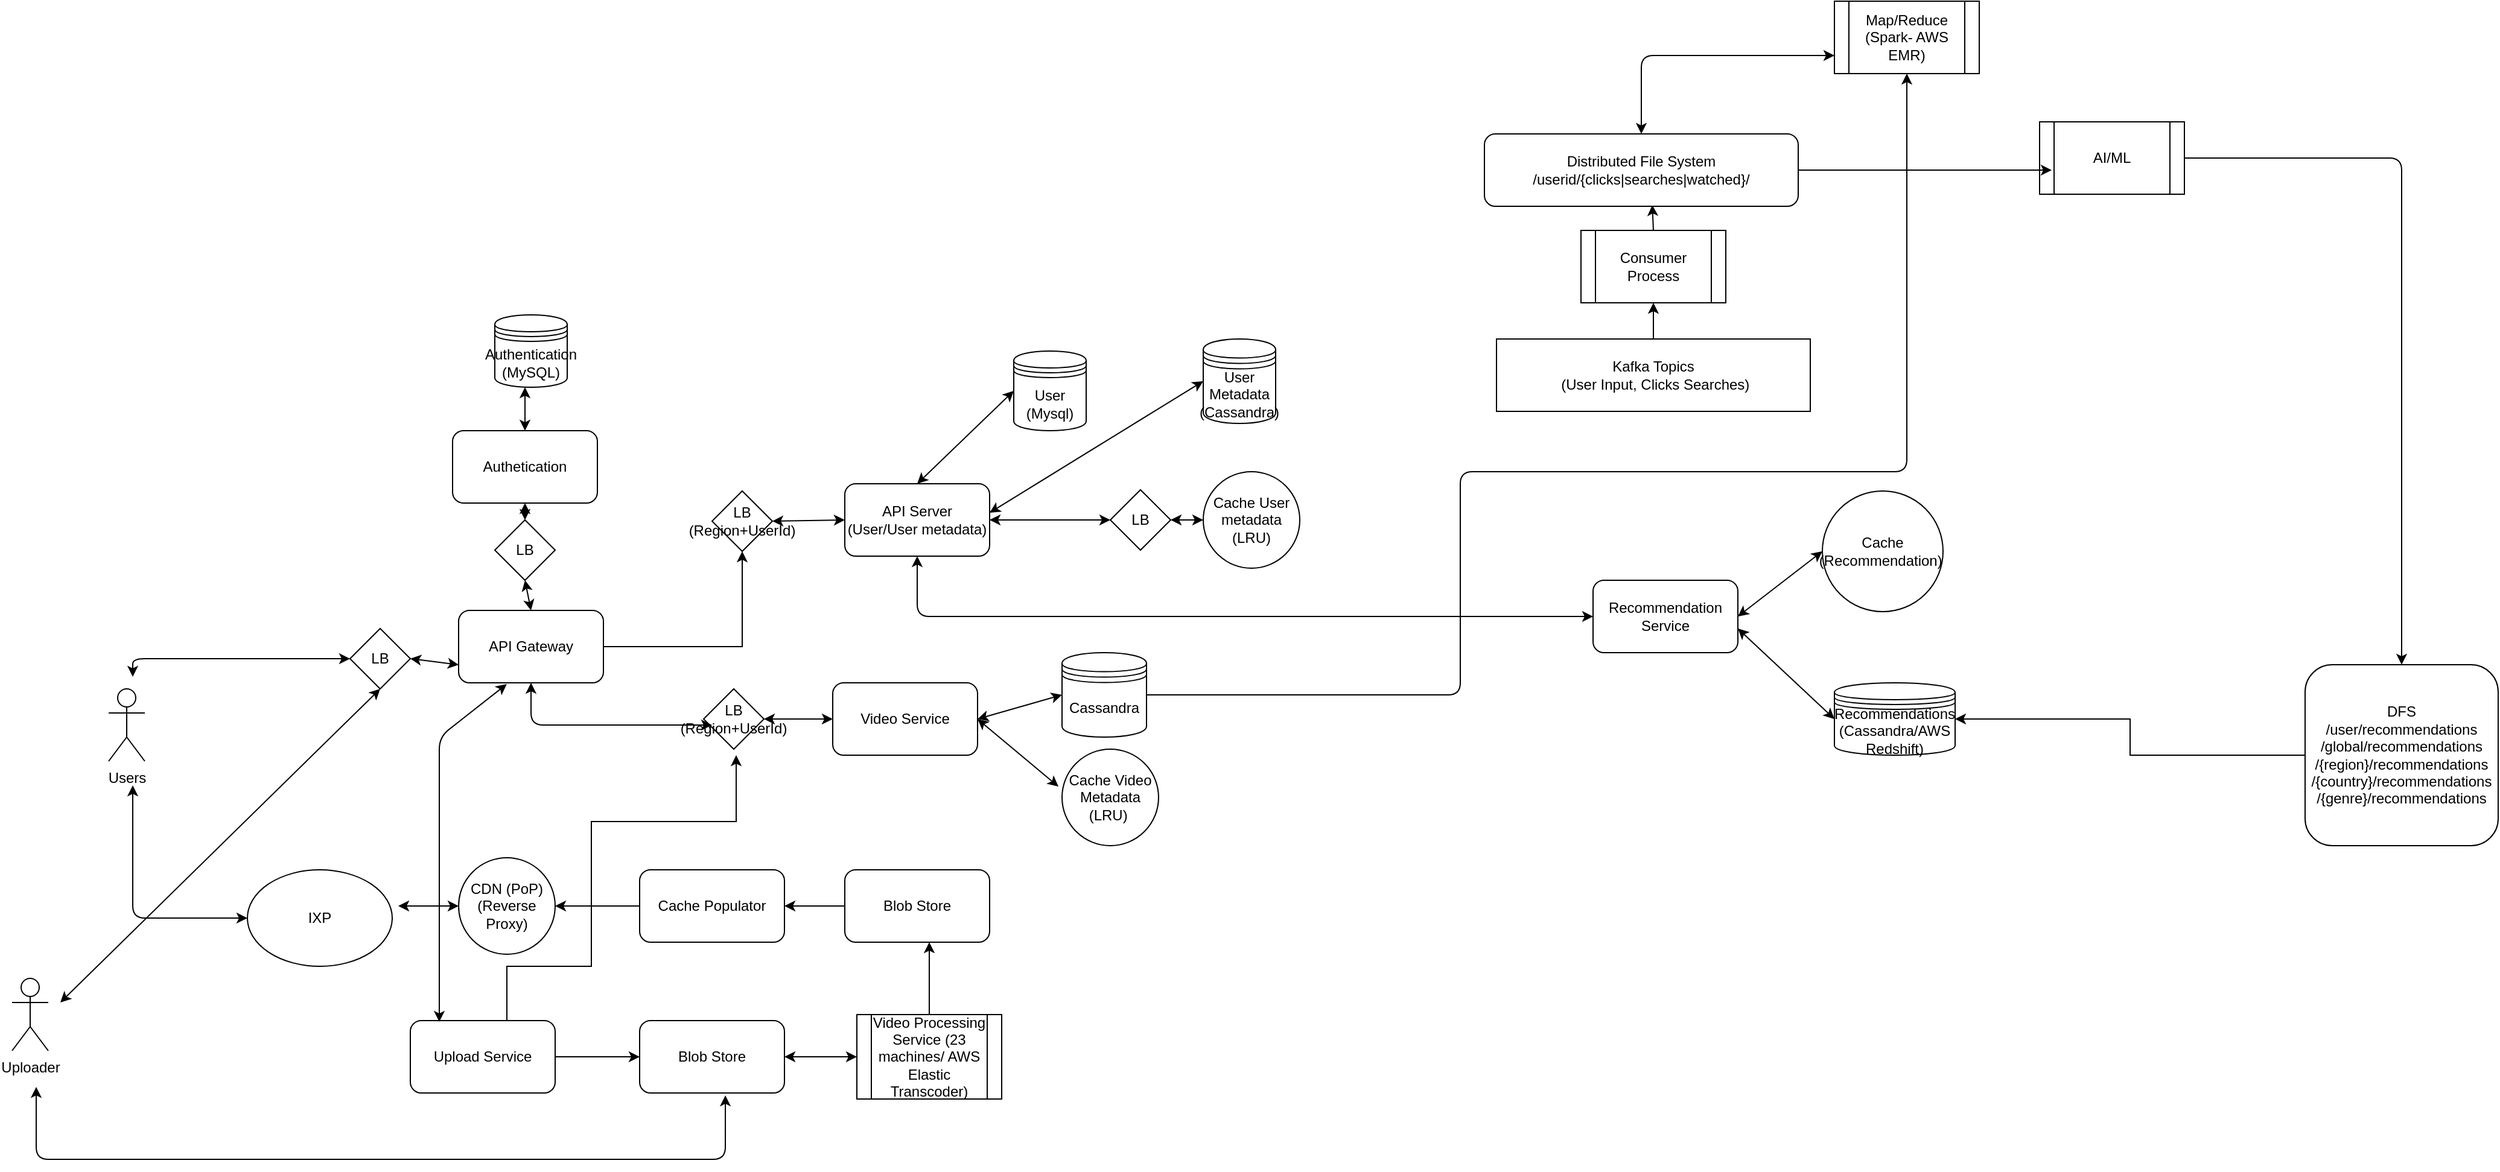 <mxfile version="14.8.6" type="google"><diagram id="S5_Em-6Q86UmCRule9nK" name="Page-1"><mxGraphModel dx="3700" dy="1860" grid="1" gridSize="10" guides="1" tooltips="1" connect="1" arrows="1" fold="1" page="1" pageScale="1" pageWidth="100" pageHeight="50" math="0" shadow="0"><root><mxCell id="0"/><mxCell id="1" parent="0"/><mxCell id="55JYL9QHgowFkFSTeQmQ-1" value="Users" style="shape=umlActor;verticalLabelPosition=bottom;verticalAlign=top;html=1;outlineConnect=0;" parent="1" vertex="1"><mxGeometry x="-1320" y="-420" width="30" height="60" as="geometry"/></mxCell><mxCell id="55JYL9QHgowFkFSTeQmQ-4" value="IXP" style="ellipse;whiteSpace=wrap;html=1;" parent="1" vertex="1"><mxGeometry x="-1205" y="-270" width="120" height="80" as="geometry"/></mxCell><mxCell id="55JYL9QHgowFkFSTeQmQ-5" value="CDN (PoP) (Reverse Proxy)" style="ellipse;whiteSpace=wrap;html=1;aspect=fixed;" parent="1" vertex="1"><mxGeometry x="-1030" y="-280" width="80" height="80" as="geometry"/></mxCell><mxCell id="55JYL9QHgowFkFSTeQmQ-7" value="API Server (User/User metadata)" style="rounded=1;whiteSpace=wrap;html=1;" parent="1" vertex="1"><mxGeometry x="-710" y="-590" width="120" height="60" as="geometry"/></mxCell><mxCell id="55JYL9QHgowFkFSTeQmQ-8" value="Cache Populator" style="rounded=1;whiteSpace=wrap;html=1;" parent="1" vertex="1"><mxGeometry x="-880" y="-270" width="120" height="60" as="geometry"/></mxCell><mxCell id="55JYL9QHgowFkFSTeQmQ-9" value="Blob Store" style="rounded=1;whiteSpace=wrap;html=1;" parent="1" vertex="1"><mxGeometry x="-710" y="-270" width="120" height="60" as="geometry"/></mxCell><mxCell id="55JYL9QHgowFkFSTeQmQ-10" value="Authetication" style="rounded=1;whiteSpace=wrap;html=1;" parent="1" vertex="1"><mxGeometry x="-1035" y="-634" width="120" height="60" as="geometry"/></mxCell><mxCell id="55JYL9QHgowFkFSTeQmQ-11" value="LB (Region+UserId)" style="rhombus;whiteSpace=wrap;html=1;" parent="1" vertex="1"><mxGeometry x="-820" y="-584" width="50" height="50" as="geometry"/></mxCell><mxCell id="55JYL9QHgowFkFSTeQmQ-13" value="LB" style="rhombus;whiteSpace=wrap;html=1;" parent="1" vertex="1"><mxGeometry x="-1000" y="-560" width="50" height="50" as="geometry"/></mxCell><mxCell id="T_1iMq7_oN9_Oazz31ya-1" style="edgeStyle=orthogonalEdgeStyle;rounded=0;orthogonalLoop=1;jettySize=auto;html=1;exitX=1;exitY=0.5;exitDx=0;exitDy=0;entryX=0.5;entryY=1;entryDx=0;entryDy=0;" parent="1" source="55JYL9QHgowFkFSTeQmQ-14" target="55JYL9QHgowFkFSTeQmQ-11" edge="1"><mxGeometry relative="1" as="geometry"/></mxCell><mxCell id="55JYL9QHgowFkFSTeQmQ-14" value="API Gateway" style="rounded=1;whiteSpace=wrap;html=1;" parent="1" vertex="1"><mxGeometry x="-1030" y="-485" width="120" height="60" as="geometry"/></mxCell><mxCell id="55JYL9QHgowFkFSTeQmQ-15" value="LB" style="rhombus;whiteSpace=wrap;html=1;" parent="1" vertex="1"><mxGeometry x="-1120" y="-470" width="50" height="50" as="geometry"/></mxCell><mxCell id="55JYL9QHgowFkFSTeQmQ-18" value="LB (Region+UserId)" style="rhombus;whiteSpace=wrap;html=1;" parent="1" vertex="1"><mxGeometry x="-827" y="-420" width="50" height="50" as="geometry"/></mxCell><mxCell id="55JYL9QHgowFkFSTeQmQ-19" value="Video Service" style="rounded=1;whiteSpace=wrap;html=1;" parent="1" vertex="1"><mxGeometry x="-720" y="-425" width="120" height="60" as="geometry"/></mxCell><mxCell id="55JYL9QHgowFkFSTeQmQ-20" value="Cache Video Metadata (LRU)&amp;nbsp;" style="ellipse;whiteSpace=wrap;html=1;aspect=fixed;" parent="1" vertex="1"><mxGeometry x="-530" y="-370" width="80" height="80" as="geometry"/></mxCell><mxCell id="55JYL9QHgowFkFSTeQmQ-21" value="Cassandra" style="shape=datastore;whiteSpace=wrap;html=1;" parent="1" vertex="1"><mxGeometry x="-530" y="-450" width="70" height="70" as="geometry"/></mxCell><mxCell id="55JYL9QHgowFkFSTeQmQ-22" value="User (Mysql)" style="shape=datastore;whiteSpace=wrap;html=1;" parent="1" vertex="1"><mxGeometry x="-570" y="-700" width="60" height="66" as="geometry"/></mxCell><mxCell id="55JYL9QHgowFkFSTeQmQ-26" value="User Metadata (Cassandra)" style="shape=datastore;whiteSpace=wrap;html=1;" parent="1" vertex="1"><mxGeometry x="-413" y="-710" width="60" height="70" as="geometry"/></mxCell><mxCell id="55JYL9QHgowFkFSTeQmQ-28" value="Authentication&lt;br&gt;(MySQL)" style="shape=datastore;whiteSpace=wrap;html=1;" parent="1" vertex="1"><mxGeometry x="-1000" y="-730" width="60" height="60" as="geometry"/></mxCell><mxCell id="55JYL9QHgowFkFSTeQmQ-29" value="Cache User metadata (LRU)" style="ellipse;whiteSpace=wrap;html=1;aspect=fixed;" parent="1" vertex="1"><mxGeometry x="-413" y="-600" width="80" height="80" as="geometry"/></mxCell><mxCell id="55JYL9QHgowFkFSTeQmQ-30" value="LB" style="rhombus;whiteSpace=wrap;html=1;" parent="1" vertex="1"><mxGeometry x="-490" y="-585" width="50" height="50" as="geometry"/></mxCell><mxCell id="55JYL9QHgowFkFSTeQmQ-48" style="edgeStyle=orthogonalEdgeStyle;rounded=0;orthogonalLoop=1;jettySize=auto;html=1;exitX=0.5;exitY=0;exitDx=0;exitDy=0;entryX=0.5;entryY=1;entryDx=0;entryDy=0;" parent="1" source="55JYL9QHgowFkFSTeQmQ-32" target="55JYL9QHgowFkFSTeQmQ-34" edge="1"><mxGeometry relative="1" as="geometry"/></mxCell><mxCell id="55JYL9QHgowFkFSTeQmQ-32" value="Kafka Topics&lt;br&gt;&amp;nbsp;(User Input, Clicks Searches)" style="rounded=0;whiteSpace=wrap;html=1;" parent="1" vertex="1"><mxGeometry x="-170" y="-710" width="260" height="60" as="geometry"/></mxCell><mxCell id="55JYL9QHgowFkFSTeQmQ-49" style="edgeStyle=orthogonalEdgeStyle;rounded=0;orthogonalLoop=1;jettySize=auto;html=1;exitX=0.5;exitY=0;exitDx=0;exitDy=0;entryX=0.535;entryY=0.983;entryDx=0;entryDy=0;entryPerimeter=0;" parent="1" source="55JYL9QHgowFkFSTeQmQ-34" target="55JYL9QHgowFkFSTeQmQ-35" edge="1"><mxGeometry relative="1" as="geometry"/></mxCell><mxCell id="55JYL9QHgowFkFSTeQmQ-34" value="Consumer Process" style="shape=process;whiteSpace=wrap;html=1;backgroundOutline=1;" parent="1" vertex="1"><mxGeometry x="-100" y="-800" width="120" height="60" as="geometry"/></mxCell><mxCell id="55JYL9QHgowFkFSTeQmQ-35" value="Distributed File System /userid/{clicks|searches|watched}/" style="rounded=1;whiteSpace=wrap;html=1;" parent="1" vertex="1"><mxGeometry x="-180" y="-880" width="260" height="60" as="geometry"/></mxCell><mxCell id="55JYL9QHgowFkFSTeQmQ-36" value="Map/Reduce (Spark- AWS EMR)" style="shape=process;whiteSpace=wrap;html=1;backgroundOutline=1;" parent="1" vertex="1"><mxGeometry x="110" y="-990" width="120" height="60" as="geometry"/></mxCell><mxCell id="55JYL9QHgowFkFSTeQmQ-37" value="AI/ML" style="shape=process;whiteSpace=wrap;html=1;backgroundOutline=1;" parent="1" vertex="1"><mxGeometry x="280" y="-890" width="120" height="60" as="geometry"/></mxCell><mxCell id="55JYL9QHgowFkFSTeQmQ-53" style="edgeStyle=orthogonalEdgeStyle;rounded=0;orthogonalLoop=1;jettySize=auto;html=1;exitX=0;exitY=0.5;exitDx=0;exitDy=0;entryX=1;entryY=0.5;entryDx=0;entryDy=0;" parent="1" source="55JYL9QHgowFkFSTeQmQ-38" target="55JYL9QHgowFkFSTeQmQ-39" edge="1"><mxGeometry relative="1" as="geometry"/></mxCell><mxCell id="55JYL9QHgowFkFSTeQmQ-38" value="DFS&lt;br&gt;/user/recommendations&lt;br&gt;/global/recommendations&lt;br&gt;/{region}/recommendations&lt;br&gt;/{country}/recommendations&lt;br&gt;/{genre}/recommendations" style="rounded=1;whiteSpace=wrap;html=1;" parent="1" vertex="1"><mxGeometry x="500" y="-440" width="160" height="150" as="geometry"/></mxCell><mxCell id="55JYL9QHgowFkFSTeQmQ-39" value="Recommendations (Cassandra/AWS Redshift)" style="shape=datastore;whiteSpace=wrap;html=1;" parent="1" vertex="1"><mxGeometry x="110" y="-425" width="100" height="60" as="geometry"/></mxCell><mxCell id="55JYL9QHgowFkFSTeQmQ-40" value="Cache (Recommendation)&amp;nbsp;" style="ellipse;whiteSpace=wrap;html=1;aspect=fixed;" parent="1" vertex="1"><mxGeometry x="100" y="-584" width="100" height="100" as="geometry"/></mxCell><mxCell id="55JYL9QHgowFkFSTeQmQ-41" value="Recommendation Service" style="rounded=1;whiteSpace=wrap;html=1;" parent="1" vertex="1"><mxGeometry x="-90" y="-510" width="120" height="60" as="geometry"/></mxCell><mxCell id="55JYL9QHgowFkFSTeQmQ-43" value="" style="endArrow=classic;html=1;entryX=0.5;entryY=1;entryDx=0;entryDy=0;exitX=1;exitY=0.5;exitDx=0;exitDy=0;" parent="1" source="55JYL9QHgowFkFSTeQmQ-21" target="55JYL9QHgowFkFSTeQmQ-36" edge="1"><mxGeometry width="50" height="50" relative="1" as="geometry"><mxPoint x="-330" y="-390" as="sourcePoint"/><mxPoint x="-280" y="-440" as="targetPoint"/><Array as="points"><mxPoint x="-200" y="-415"/><mxPoint x="-200" y="-600"/><mxPoint x="170" y="-600"/></Array></mxGeometry></mxCell><mxCell id="55JYL9QHgowFkFSTeQmQ-44" value="" style="endArrow=classic;html=1;exitX=1;exitY=0.5;exitDx=0;exitDy=0;entryX=0.5;entryY=0;entryDx=0;entryDy=0;" parent="1" source="55JYL9QHgowFkFSTeQmQ-37" target="55JYL9QHgowFkFSTeQmQ-38" edge="1"><mxGeometry width="50" height="50" relative="1" as="geometry"><mxPoint x="250" y="-660" as="sourcePoint"/><mxPoint x="300" y="-710" as="targetPoint"/><Array as="points"><mxPoint x="580" y="-860"/></Array></mxGeometry></mxCell><mxCell id="55JYL9QHgowFkFSTeQmQ-45" value="" style="endArrow=classic;html=1;exitX=1;exitY=0.5;exitDx=0;exitDy=0;" parent="1" source="55JYL9QHgowFkFSTeQmQ-35" edge="1"><mxGeometry width="50" height="50" relative="1" as="geometry"><mxPoint x="250" y="-660" as="sourcePoint"/><mxPoint x="290" y="-850" as="targetPoint"/></mxGeometry></mxCell><mxCell id="55JYL9QHgowFkFSTeQmQ-51" value="" style="endArrow=classic;startArrow=classic;html=1;exitX=0.5;exitY=0;exitDx=0;exitDy=0;entryX=0;entryY=0.75;entryDx=0;entryDy=0;" parent="1" source="55JYL9QHgowFkFSTeQmQ-35" target="55JYL9QHgowFkFSTeQmQ-36" edge="1"><mxGeometry width="50" height="50" relative="1" as="geometry"><mxPoint x="250" y="-750" as="sourcePoint"/><mxPoint x="300" y="-800" as="targetPoint"/><Array as="points"><mxPoint x="-50" y="-945"/></Array></mxGeometry></mxCell><mxCell id="55JYL9QHgowFkFSTeQmQ-56" value="" style="endArrow=classic;startArrow=classic;html=1;exitX=1;exitY=0.667;exitDx=0;exitDy=0;entryX=0;entryY=0.5;entryDx=0;entryDy=0;exitPerimeter=0;" parent="1" source="55JYL9QHgowFkFSTeQmQ-41" target="55JYL9QHgowFkFSTeQmQ-39" edge="1"><mxGeometry width="50" height="50" relative="1" as="geometry"><mxPoint x="160" y="-520" as="sourcePoint"/><mxPoint x="210" y="-570" as="targetPoint"/><Array as="points"/></mxGeometry></mxCell><mxCell id="55JYL9QHgowFkFSTeQmQ-58" value="" style="endArrow=classic;startArrow=classic;html=1;exitX=1;exitY=0.5;exitDx=0;exitDy=0;entryX=0;entryY=0.5;entryDx=0;entryDy=0;" parent="1" source="55JYL9QHgowFkFSTeQmQ-41" target="55JYL9QHgowFkFSTeQmQ-40" edge="1"><mxGeometry width="50" height="50" relative="1" as="geometry"><mxPoint x="-10" y="-510" as="sourcePoint"/><mxPoint x="40" y="-560" as="targetPoint"/><Array as="points"/></mxGeometry></mxCell><mxCell id="55JYL9QHgowFkFSTeQmQ-61" value="" style="endArrow=classic;startArrow=classic;html=1;exitX=0.5;exitY=1;exitDx=0;exitDy=0;entryX=0;entryY=0.5;entryDx=0;entryDy=0;" parent="1" source="55JYL9QHgowFkFSTeQmQ-7" target="55JYL9QHgowFkFSTeQmQ-41" edge="1"><mxGeometry width="50" height="50" relative="1" as="geometry"><mxPoint x="-450" y="-480" as="sourcePoint"/><mxPoint x="-400" y="-530" as="targetPoint"/><Array as="points"><mxPoint x="-650" y="-480"/></Array></mxGeometry></mxCell><mxCell id="55JYL9QHgowFkFSTeQmQ-67" value="" style="endArrow=classic;startArrow=classic;html=1;exitX=1;exitY=0.4;exitDx=0;exitDy=0;exitPerimeter=0;entryX=0;entryY=0.5;entryDx=0;entryDy=0;" parent="1" source="55JYL9QHgowFkFSTeQmQ-7" target="55JYL9QHgowFkFSTeQmQ-26" edge="1"><mxGeometry width="50" height="50" relative="1" as="geometry"><mxPoint x="-450" y="-480" as="sourcePoint"/><mxPoint x="-400" y="-530" as="targetPoint"/></mxGeometry></mxCell><mxCell id="55JYL9QHgowFkFSTeQmQ-68" value="" style="endArrow=classic;startArrow=classic;html=1;exitX=1;exitY=0.5;exitDx=0;exitDy=0;entryX=0;entryY=0.5;entryDx=0;entryDy=0;" parent="1" source="55JYL9QHgowFkFSTeQmQ-7" target="55JYL9QHgowFkFSTeQmQ-30" edge="1"><mxGeometry width="50" height="50" relative="1" as="geometry"><mxPoint x="-450" y="-480" as="sourcePoint"/><mxPoint x="-400" y="-530" as="targetPoint"/></mxGeometry></mxCell><mxCell id="55JYL9QHgowFkFSTeQmQ-69" value="" style="endArrow=classic;startArrow=classic;html=1;exitX=0.5;exitY=0;exitDx=0;exitDy=0;entryX=0;entryY=0.5;entryDx=0;entryDy=0;" parent="1" source="55JYL9QHgowFkFSTeQmQ-7" target="55JYL9QHgowFkFSTeQmQ-22" edge="1"><mxGeometry width="50" height="50" relative="1" as="geometry"><mxPoint x="-450" y="-480" as="sourcePoint"/><mxPoint x="-400" y="-530" as="targetPoint"/></mxGeometry></mxCell><mxCell id="55JYL9QHgowFkFSTeQmQ-70" value="" style="endArrow=classic;startArrow=classic;html=1;exitX=1;exitY=0.5;exitDx=0;exitDy=0;entryX=0;entryY=0.5;entryDx=0;entryDy=0;" parent="1" source="55JYL9QHgowFkFSTeQmQ-30" target="55JYL9QHgowFkFSTeQmQ-29" edge="1"><mxGeometry width="50" height="50" relative="1" as="geometry"><mxPoint x="-450" y="-480" as="sourcePoint"/><mxPoint x="-400" y="-530" as="targetPoint"/></mxGeometry></mxCell><mxCell id="55JYL9QHgowFkFSTeQmQ-71" value="" style="endArrow=classic;startArrow=classic;html=1;exitX=1;exitY=0.5;exitDx=0;exitDy=0;entryX=0;entryY=0.5;entryDx=0;entryDy=0;" parent="1" source="55JYL9QHgowFkFSTeQmQ-11" target="55JYL9QHgowFkFSTeQmQ-7" edge="1"><mxGeometry width="50" height="50" relative="1" as="geometry"><mxPoint x="-570" y="-370" as="sourcePoint"/><mxPoint x="-520" y="-420" as="targetPoint"/></mxGeometry></mxCell><mxCell id="55JYL9QHgowFkFSTeQmQ-73" value="" style="endArrow=classic;startArrow=classic;html=1;entryX=0;entryY=0.5;entryDx=0;entryDy=0;" parent="1" target="55JYL9QHgowFkFSTeQmQ-15" edge="1"><mxGeometry width="50" height="50" relative="1" as="geometry"><mxPoint x="-1300" y="-430" as="sourcePoint"/><mxPoint x="-1160" y="-360" as="targetPoint"/><Array as="points"><mxPoint x="-1300" y="-445"/></Array></mxGeometry></mxCell><mxCell id="55JYL9QHgowFkFSTeQmQ-74" value="" style="endArrow=classic;startArrow=classic;html=1;entryX=0;entryY=0.5;entryDx=0;entryDy=0;" parent="1" target="55JYL9QHgowFkFSTeQmQ-4" edge="1"><mxGeometry width="50" height="50" relative="1" as="geometry"><mxPoint x="-1300" y="-340" as="sourcePoint"/><mxPoint x="-1160" y="-360" as="targetPoint"/><Array as="points"><mxPoint x="-1300" y="-230"/></Array></mxGeometry></mxCell><mxCell id="55JYL9QHgowFkFSTeQmQ-75" value="" style="endArrow=classic;startArrow=classic;html=1;entryX=0;entryY=0.5;entryDx=0;entryDy=0;" parent="1" target="55JYL9QHgowFkFSTeQmQ-5" edge="1"><mxGeometry width="50" height="50" relative="1" as="geometry"><mxPoint x="-1080" y="-240" as="sourcePoint"/><mxPoint x="-1040" y="-260" as="targetPoint"/></mxGeometry></mxCell><mxCell id="55JYL9QHgowFkFSTeQmQ-76" value="" style="endArrow=classic;html=1;exitX=0;exitY=0.5;exitDx=0;exitDy=0;" parent="1" source="55JYL9QHgowFkFSTeQmQ-8" target="55JYL9QHgowFkFSTeQmQ-5" edge="1"><mxGeometry width="50" height="50" relative="1" as="geometry"><mxPoint x="-890" y="-170" as="sourcePoint"/><mxPoint x="-840" y="-220" as="targetPoint"/></mxGeometry></mxCell><mxCell id="55JYL9QHgowFkFSTeQmQ-79" value="" style="endArrow=classic;html=1;exitX=0;exitY=0.5;exitDx=0;exitDy=0;entryX=1;entryY=0.5;entryDx=0;entryDy=0;" parent="1" source="55JYL9QHgowFkFSTeQmQ-9" target="55JYL9QHgowFkFSTeQmQ-8" edge="1"><mxGeometry width="50" height="50" relative="1" as="geometry"><mxPoint x="-890" y="-170" as="sourcePoint"/><mxPoint x="-840" y="-220" as="targetPoint"/></mxGeometry></mxCell><mxCell id="55JYL9QHgowFkFSTeQmQ-80" value="" style="endArrow=classic;startArrow=classic;html=1;exitX=1;exitY=0.5;exitDx=0;exitDy=0;entryX=0;entryY=0.5;entryDx=0;entryDy=0;" parent="1" source="55JYL9QHgowFkFSTeQmQ-18" target="55JYL9QHgowFkFSTeQmQ-19" edge="1"><mxGeometry width="50" height="50" relative="1" as="geometry"><mxPoint x="-620" y="-360" as="sourcePoint"/><mxPoint x="-570" y="-410" as="targetPoint"/></mxGeometry></mxCell><mxCell id="55JYL9QHgowFkFSTeQmQ-81" value="" style="endArrow=classic;startArrow=classic;html=1;exitX=1;exitY=0.5;exitDx=0;exitDy=0;entryX=0;entryY=0.5;entryDx=0;entryDy=0;" parent="1" source="55JYL9QHgowFkFSTeQmQ-19" target="55JYL9QHgowFkFSTeQmQ-21" edge="1"><mxGeometry width="50" height="50" relative="1" as="geometry"><mxPoint x="-620" y="-360" as="sourcePoint"/><mxPoint x="-570" y="-410" as="targetPoint"/></mxGeometry></mxCell><mxCell id="55JYL9QHgowFkFSTeQmQ-83" value="" style="endArrow=classic;startArrow=classic;html=1;exitX=1;exitY=0.5;exitDx=0;exitDy=0;entryX=-0.037;entryY=0.388;entryDx=0;entryDy=0;entryPerimeter=0;" parent="1" source="55JYL9QHgowFkFSTeQmQ-19" target="55JYL9QHgowFkFSTeQmQ-20" edge="1"><mxGeometry width="50" height="50" relative="1" as="geometry"><mxPoint x="-620" y="-360" as="sourcePoint"/><mxPoint x="-570" y="-410" as="targetPoint"/></mxGeometry></mxCell><mxCell id="55JYL9QHgowFkFSTeQmQ-86" value="" style="endArrow=classic;startArrow=classic;html=1;exitX=0.5;exitY=1;exitDx=0;exitDy=0;" parent="1" source="55JYL9QHgowFkFSTeQmQ-14" edge="1"><mxGeometry width="50" height="50" relative="1" as="geometry"><mxPoint x="-900" y="-410" as="sourcePoint"/><mxPoint x="-820" y="-390" as="targetPoint"/><Array as="points"><mxPoint x="-970" y="-390"/></Array></mxGeometry></mxCell><mxCell id="55JYL9QHgowFkFSTeQmQ-87" value="" style="endArrow=classic;startArrow=classic;html=1;exitX=1;exitY=0.5;exitDx=0;exitDy=0;entryX=0;entryY=0.75;entryDx=0;entryDy=0;" parent="1" source="55JYL9QHgowFkFSTeQmQ-15" target="55JYL9QHgowFkFSTeQmQ-14" edge="1"><mxGeometry width="50" height="50" relative="1" as="geometry"><mxPoint x="-1120" y="-480" as="sourcePoint"/><mxPoint x="-1070" y="-530" as="targetPoint"/></mxGeometry></mxCell><mxCell id="55JYL9QHgowFkFSTeQmQ-88" value="" style="endArrow=classic;startArrow=classic;html=1;exitX=0.5;exitY=0;exitDx=0;exitDy=0;entryX=0.5;entryY=1;entryDx=0;entryDy=0;" parent="1" source="55JYL9QHgowFkFSTeQmQ-14" target="55JYL9QHgowFkFSTeQmQ-13" edge="1"><mxGeometry width="50" height="50" relative="1" as="geometry"><mxPoint x="-1100" y="-510" as="sourcePoint"/><mxPoint x="-1050" y="-560" as="targetPoint"/></mxGeometry></mxCell><mxCell id="55JYL9QHgowFkFSTeQmQ-89" value="" style="endArrow=classic;startArrow=classic;html=1;exitX=0.5;exitY=0;exitDx=0;exitDy=0;entryX=0.5;entryY=1;entryDx=0;entryDy=0;" parent="1" source="55JYL9QHgowFkFSTeQmQ-13" target="55JYL9QHgowFkFSTeQmQ-10" edge="1"><mxGeometry width="50" height="50" relative="1" as="geometry"><mxPoint x="-1100" y="-530" as="sourcePoint"/><mxPoint x="-1050" y="-580" as="targetPoint"/></mxGeometry></mxCell><mxCell id="55JYL9QHgowFkFSTeQmQ-90" value="" style="endArrow=classic;startArrow=classic;html=1;exitX=0.5;exitY=0;exitDx=0;exitDy=0;" parent="1" source="55JYL9QHgowFkFSTeQmQ-10" edge="1"><mxGeometry width="50" height="50" relative="1" as="geometry"><mxPoint x="-1110" y="-610" as="sourcePoint"/><mxPoint x="-975" y="-670" as="targetPoint"/></mxGeometry></mxCell><mxCell id="T8ZrWFHIQWVNBqqCh_XY-1" value="Video Processing Service (23 machines/ AWS Elastic Transcoder)" style="shape=process;whiteSpace=wrap;html=1;backgroundOutline=1;" parent="1" vertex="1"><mxGeometry x="-700" y="-150" width="120" height="70" as="geometry"/></mxCell><mxCell id="T8ZrWFHIQWVNBqqCh_XY-3" value="" style="endArrow=classic;html=1;exitX=0.5;exitY=0;exitDx=0;exitDy=0;" parent="1" source="T8ZrWFHIQWVNBqqCh_XY-1" edge="1"><mxGeometry width="50" height="50" relative="1" as="geometry"><mxPoint x="-880" y="-100" as="sourcePoint"/><mxPoint x="-640" y="-210" as="targetPoint"/></mxGeometry></mxCell><mxCell id="T8ZrWFHIQWVNBqqCh_XY-4" value="Blob Store" style="rounded=1;whiteSpace=wrap;html=1;" parent="1" vertex="1"><mxGeometry x="-880" y="-145" width="120" height="60" as="geometry"/></mxCell><mxCell id="T8ZrWFHIQWVNBqqCh_XY-5" value="" style="endArrow=classic;startArrow=classic;html=1;exitX=1;exitY=0.5;exitDx=0;exitDy=0;entryX=0;entryY=0.5;entryDx=0;entryDy=0;" parent="1" source="T8ZrWFHIQWVNBqqCh_XY-4" target="T8ZrWFHIQWVNBqqCh_XY-1" edge="1"><mxGeometry width="50" height="50" relative="1" as="geometry"><mxPoint x="-880" y="-100" as="sourcePoint"/><mxPoint x="-830" y="-150" as="targetPoint"/></mxGeometry></mxCell><mxCell id="T8ZrWFHIQWVNBqqCh_XY-8" style="edgeStyle=orthogonalEdgeStyle;rounded=0;orthogonalLoop=1;jettySize=auto;html=1;exitX=0.5;exitY=0;exitDx=0;exitDy=0;" parent="1" source="T8ZrWFHIQWVNBqqCh_XY-6" edge="1"><mxGeometry relative="1" as="geometry"><mxPoint x="-800" y="-365" as="targetPoint"/><Array as="points"><mxPoint x="-990" y="-190"/><mxPoint x="-920" y="-190"/><mxPoint x="-920" y="-310"/><mxPoint x="-800" y="-310"/></Array></mxGeometry></mxCell><mxCell id="T8ZrWFHIQWVNBqqCh_XY-6" value="Upload Service" style="rounded=1;whiteSpace=wrap;html=1;" parent="1" vertex="1"><mxGeometry x="-1070" y="-145" width="120" height="60" as="geometry"/></mxCell><mxCell id="T8ZrWFHIQWVNBqqCh_XY-7" value="" style="endArrow=classic;html=1;exitX=1;exitY=0.5;exitDx=0;exitDy=0;" parent="1" source="T8ZrWFHIQWVNBqqCh_XY-6" edge="1"><mxGeometry width="50" height="50" relative="1" as="geometry"><mxPoint x="-870" y="-150" as="sourcePoint"/><mxPoint x="-880" y="-115" as="targetPoint"/></mxGeometry></mxCell><mxCell id="T8ZrWFHIQWVNBqqCh_XY-9" value="Uploader" style="shape=umlActor;verticalLabelPosition=bottom;verticalAlign=top;html=1;outlineConnect=0;" parent="1" vertex="1"><mxGeometry x="-1400" y="-180" width="30" height="60" as="geometry"/></mxCell><mxCell id="T8ZrWFHIQWVNBqqCh_XY-11" value="" style="endArrow=classic;startArrow=classic;html=1;entryX=0.5;entryY=1;entryDx=0;entryDy=0;" parent="1" target="55JYL9QHgowFkFSTeQmQ-15" edge="1"><mxGeometry width="50" height="50" relative="1" as="geometry"><mxPoint x="-1360" y="-160" as="sourcePoint"/><mxPoint x="-1030" y="-270" as="targetPoint"/></mxGeometry></mxCell><mxCell id="T8ZrWFHIQWVNBqqCh_XY-13" value="" style="endArrow=classic;startArrow=classic;html=1;entryX=0.333;entryY=1.017;entryDx=0;entryDy=0;entryPerimeter=0;exitX=0.2;exitY=0.017;exitDx=0;exitDy=0;exitPerimeter=0;" parent="1" source="T8ZrWFHIQWVNBqqCh_XY-6" target="55JYL9QHgowFkFSTeQmQ-14" edge="1"><mxGeometry width="50" height="50" relative="1" as="geometry"><mxPoint x="-1080" y="-220" as="sourcePoint"/><mxPoint x="-1030" y="-270" as="targetPoint"/><Array as="points"><mxPoint x="-1046" y="-380"/></Array></mxGeometry></mxCell><mxCell id="T8ZrWFHIQWVNBqqCh_XY-15" value="" style="endArrow=classic;startArrow=classic;html=1;entryX=0.592;entryY=1.033;entryDx=0;entryDy=0;entryPerimeter=0;" parent="1" target="T8ZrWFHIQWVNBqqCh_XY-4" edge="1"><mxGeometry width="50" height="50" relative="1" as="geometry"><mxPoint x="-1380" y="-90" as="sourcePoint"/><mxPoint x="-1020" y="-180" as="targetPoint"/><Array as="points"><mxPoint x="-1380" y="-30"/><mxPoint x="-809" y="-30"/></Array></mxGeometry></mxCell></root></mxGraphModel></diagram></mxfile>